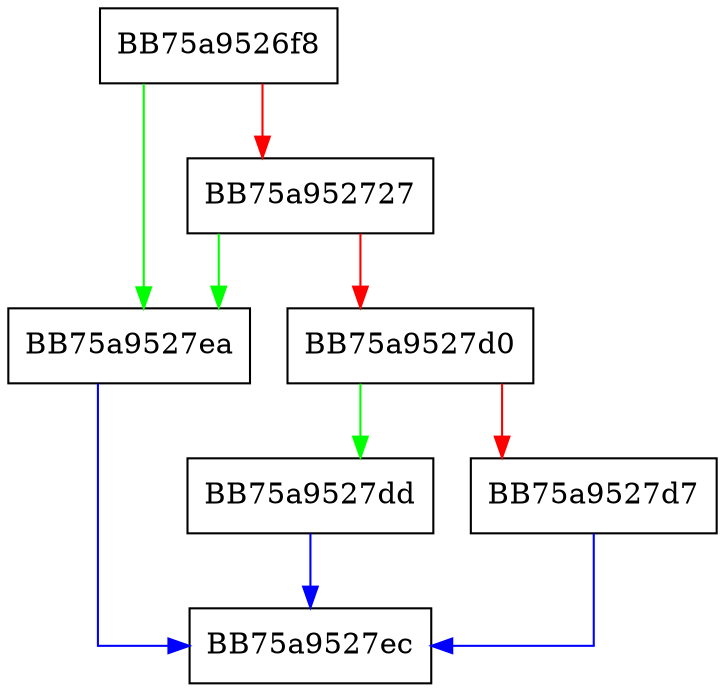 digraph create_table {
  node [shape="box"];
  graph [splines=ortho];
  BB75a9526f8 -> BB75a9527ea [color="green"];
  BB75a9526f8 -> BB75a952727 [color="red"];
  BB75a952727 -> BB75a9527ea [color="green"];
  BB75a952727 -> BB75a9527d0 [color="red"];
  BB75a9527d0 -> BB75a9527dd [color="green"];
  BB75a9527d0 -> BB75a9527d7 [color="red"];
  BB75a9527d7 -> BB75a9527ec [color="blue"];
  BB75a9527dd -> BB75a9527ec [color="blue"];
  BB75a9527ea -> BB75a9527ec [color="blue"];
}